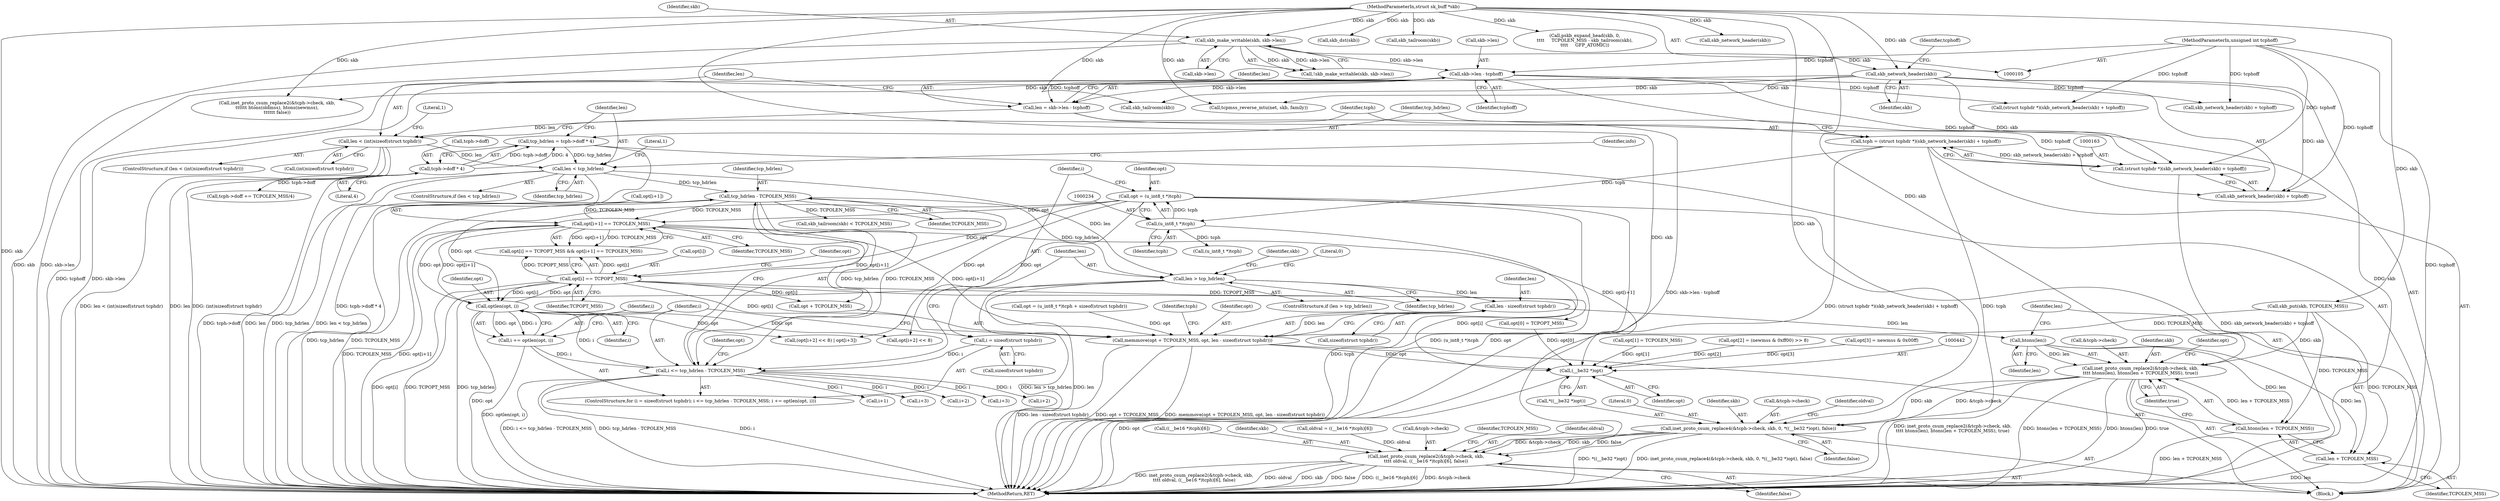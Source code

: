 digraph "1_linux_2638fd0f92d4397884fd991d8f4925cb3f081901@API" {
"1000390" [label="(Call,len - sizeof(struct tcphdr))"];
"1000323" [label="(Call,len > tcp_hdrlen)"];
"1000176" [label="(Call,len < tcp_hdrlen)"];
"1000151" [label="(Call,len < (int)sizeof(struct tcphdr))"];
"1000143" [label="(Call,len = skb->len - tcphoff)"];
"1000145" [label="(Call,skb->len - tcphoff)"];
"1000135" [label="(Call,skb_make_writable(skb, skb->len))"];
"1000106" [label="(MethodParameterIn,struct sk_buff *skb)"];
"1000109" [label="(MethodParameterIn,unsigned int tcphoff)"];
"1000168" [label="(Call,tcp_hdrlen = tcph->doff * 4)"];
"1000170" [label="(Call,tcph->doff * 4)"];
"1000243" [label="(Call,tcp_hdrlen - TCPOLEN_MSS)"];
"1000259" [label="(Call,opt[i+1] == TCPOLEN_MSS)"];
"1000231" [label="(Call,opt = (u_int8_t *)tcph)"];
"1000233" [label="(Call,(u_int8_t *)tcph)"];
"1000160" [label="(Call,tcph = (struct tcphdr *)(skb_network_header(skb) + tcphoff))"];
"1000162" [label="(Call,(struct tcphdr *)(skb_network_header(skb) + tcphoff))"];
"1000165" [label="(Call,skb_network_header(skb))"];
"1000248" [label="(Call,optlen(opt, i))"];
"1000254" [label="(Call,opt[i] == TCPOPT_MSS)"];
"1000241" [label="(Call,i <= tcp_hdrlen - TCPOLEN_MSS)"];
"1000237" [label="(Call,i = sizeof(struct tcphdr))"];
"1000246" [label="(Call,i += optlen(opt, i))"];
"1000385" [label="(Call,memmove(opt + TCPOLEN_MSS, opt, len - sizeof(struct tcphdr)))"];
"1000441" [label="(Call,(__be32 *)opt)"];
"1000400" [label="(Call,htons(len))"];
"1000394" [label="(Call,inet_proto_csum_replace2(&tcph->check, skb,\n\t\t\t\t htons(len), htons(len + TCPOLEN_MSS), true))"];
"1000433" [label="(Call,inet_proto_csum_replace4(&tcph->check, skb, 0, *((__be32 *)opt), false))"];
"1000459" [label="(Call,inet_proto_csum_replace2(&tcph->check, skb,\n\t\t\t\t oldval, ((__be16 *)tcph)[6], false))"];
"1000402" [label="(Call,htons(len + TCPOLEN_MSS))"];
"1000403" [label="(Call,len + TCPOLEN_MSS)"];
"1000331" [label="(Identifier,skb)"];
"1000391" [label="(Identifier,len)"];
"1000354" [label="(Call,skb_put(skb, TCPOLEN_MSS))"];
"1000386" [label="(Call,opt + TCPOLEN_MSS)"];
"1000439" [label="(Literal,0)"];
"1000171" [label="(Call,tcph->doff)"];
"1000232" [label="(Identifier,opt)"];
"1000256" [label="(Identifier,opt)"];
"1000389" [label="(Identifier,opt)"];
"1000377" [label="(Call,opt = (u_int8_t *)tcph + sizeof(struct tcphdr))"];
"1000206" [label="(Call,skb_dst(skb))"];
"1000303" [label="(Call,i+3)"];
"1000274" [label="(Call,i+2)"];
"1000258" [label="(Identifier,TCPOPT_MSS)"];
"1000466" [label="(Call,((__be16 *)tcph)[6])"];
"1000151" [label="(Call,len < (int)sizeof(struct tcphdr))"];
"1000176" [label="(Call,len < tcp_hdrlen)"];
"1000348" [label="(Call,(struct tcphdr *)(skb_network_header(skb) + tcphoff))"];
"1000340" [label="(Call,skb_tailroom(skb))"];
"1000150" [label="(ControlStructure,if (len < (int)sizeof(struct tcphdr)))"];
"1000309" [label="(Call,inet_proto_csum_replace2(&tcph->check, skb,\n\t\t\t\t\t\t htons(oldmss), htons(newmss),\n\t\t\t\t\t\t false))"];
"1000135" [label="(Call,skb_make_writable(skb, skb->len))"];
"1000380" [label="(Call,(u_int8_t *)tcph)"];
"1000464" [label="(Identifier,skb)"];
"1000145" [label="(Call,skb->len - tcphoff)"];
"1000167" [label="(Identifier,tcphoff)"];
"1000390" [label="(Call,len - sizeof(struct tcphdr))"];
"1000395" [label="(Call,&tcph->check)"];
"1000399" [label="(Identifier,skb)"];
"1000241" [label="(Call,i <= tcp_hdrlen - TCPOLEN_MSS)"];
"1000323" [label="(Call,len > tcp_hdrlen)"];
"1000168" [label="(Call,tcp_hdrlen = tcph->doff * 4)"];
"1000236" [label="(ControlStructure,for (i = sizeof(struct tcphdr); i <= tcp_hdrlen - TCPOLEN_MSS; i += optlen(opt, i)))"];
"1000177" [label="(Identifier,len)"];
"1000445" [label="(Call,oldval = ((__be16 *)tcph)[6])"];
"1000460" [label="(Call,&tcph->check)"];
"1000144" [label="(Identifier,len)"];
"1000137" [label="(Call,skb->len)"];
"1000231" [label="(Call,opt = (u_int8_t *)tcph)"];
"1000330" [label="(Call,skb_tailroom(skb))"];
"1000239" [label="(Call,sizeof(struct tcphdr))"];
"1000441" [label="(Call,(__be32 *)opt)"];
"1000473" [label="(Identifier,TCPOLEN_MSS)"];
"1000270" [label="(Call,(opt[i+2] << 8) | opt[i+3])"];
"1000143" [label="(Call,len = skb->len - tcphoff)"];
"1000161" [label="(Identifier,tcph)"];
"1000385" [label="(Call,memmove(opt + TCPOLEN_MSS, opt, len - sizeof(struct tcphdr)))"];
"1000164" [label="(Call,skb_network_header(skb) + tcphoff)"];
"1000335" [label="(Call,pskb_expand_head(skb, 0,\n\t\t\t\t     TCPOLEN_MSS - skb_tailroom(skb),\n\t\t\t\t     GFP_ATOMIC))"];
"1000412" [label="(Call,opt[1] = TCPOLEN_MSS)"];
"1000197" [label="(Call,tcpmss_reverse_mtu(net, skb, family))"];
"1000324" [label="(Identifier,len)"];
"1000409" [label="(Identifier,opt)"];
"1000159" [label="(Literal,1)"];
"1000438" [label="(Identifier,skb)"];
"1000443" [label="(Identifier,opt)"];
"1000392" [label="(Call,sizeof(struct tcphdr))"];
"1000465" [label="(Identifier,oldval)"];
"1000394" [label="(Call,inet_proto_csum_replace2(&tcph->check, skb,\n\t\t\t\t htons(len), htons(len + TCPOLEN_MSS), true))"];
"1000265" [label="(Identifier,TCPOLEN_MSS)"];
"1000255" [label="(Call,opt[i])"];
"1000434" [label="(Call,&tcph->check)"];
"1000325" [label="(Identifier,tcp_hdrlen)"];
"1000248" [label="(Call,optlen(opt, i))"];
"1000329" [label="(Call,skb_tailroom(skb) < TCPOLEN_MSS)"];
"1000162" [label="(Call,(struct tcphdr *)(skb_network_header(skb) + tcphoff))"];
"1000260" [label="(Call,opt[i+1])"];
"1000165" [label="(Call,skb_network_header(skb))"];
"1000397" [label="(Identifier,tcph)"];
"1000417" [label="(Call,opt[2] = (newmss & 0xff00) >> 8)"];
"1000152" [label="(Identifier,len)"];
"1000153" [label="(Call,(int)sizeof(struct tcphdr))"];
"1000433" [label="(Call,inet_proto_csum_replace4(&tcph->check, skb, 0, *((__be32 *)opt), false))"];
"1000146" [label="(Call,skb->len)"];
"1000350" [label="(Call,skb_network_header(skb) + tcphoff)"];
"1000160" [label="(Call,tcph = (struct tcphdr *)(skb_network_header(skb) + tcphoff))"];
"1000185" [label="(Identifier,info)"];
"1000181" [label="(Literal,1)"];
"1000249" [label="(Identifier,opt)"];
"1000244" [label="(Identifier,tcp_hdrlen)"];
"1000261" [label="(Identifier,opt)"];
"1000149" [label="(Identifier,tcphoff)"];
"1000406" [label="(Identifier,true)"];
"1000351" [label="(Call,skb_network_header(skb))"];
"1000233" [label="(Call,(u_int8_t *)tcph)"];
"1000474" [label="(MethodReturn,RET)"];
"1000401" [label="(Identifier,len)"];
"1000169" [label="(Identifier,tcp_hdrlen)"];
"1000106" [label="(MethodParameterIn,struct sk_buff *skb)"];
"1000134" [label="(Call,!skb_make_writable(skb, skb->len))"];
"1000446" [label="(Identifier,oldval)"];
"1000271" [label="(Call,opt[i+2] << 8)"];
"1000166" [label="(Identifier,skb)"];
"1000235" [label="(Identifier,tcph)"];
"1000405" [label="(Identifier,TCPOLEN_MSS)"];
"1000327" [label="(Literal,0)"];
"1000238" [label="(Identifier,i)"];
"1000245" [label="(Identifier,TCPOLEN_MSS)"];
"1000246" [label="(Call,i += optlen(opt, i))"];
"1000262" [label="(Call,i+1)"];
"1000175" [label="(ControlStructure,if (len < tcp_hdrlen))"];
"1000259" [label="(Call,opt[i+1] == TCPOLEN_MSS)"];
"1000250" [label="(Identifier,i)"];
"1000136" [label="(Identifier,skb)"];
"1000242" [label="(Identifier,i)"];
"1000402" [label="(Call,htons(len + TCPOLEN_MSS))"];
"1000471" [label="(Identifier,false)"];
"1000178" [label="(Identifier,tcp_hdrlen)"];
"1000237" [label="(Call,i = sizeof(struct tcphdr))"];
"1000403" [label="(Call,len + TCPOLEN_MSS)"];
"1000280" [label="(Call,i+3)"];
"1000444" [label="(Identifier,false)"];
"1000452" [label="(Call,tcph->doff += TCPOLEN_MSS/4)"];
"1000253" [label="(Call,opt[i] == TCPOPT_MSS && opt[i+1] == TCPOLEN_MSS)"];
"1000243" [label="(Call,tcp_hdrlen - TCPOLEN_MSS)"];
"1000109" [label="(MethodParameterIn,unsigned int tcphoff)"];
"1000400" [label="(Call,htons(len))"];
"1000170" [label="(Call,tcph->doff * 4)"];
"1000292" [label="(Call,i+2)"];
"1000174" [label="(Literal,4)"];
"1000254" [label="(Call,opt[i] == TCPOPT_MSS)"];
"1000247" [label="(Identifier,i)"];
"1000440" [label="(Call,*((__be32 *)opt))"];
"1000426" [label="(Call,opt[3] = newmss & 0x00ff)"];
"1000322" [label="(ControlStructure,if (len > tcp_hdrlen))"];
"1000111" [label="(Block,)"];
"1000459" [label="(Call,inet_proto_csum_replace2(&tcph->check, skb,\n\t\t\t\t oldval, ((__be16 *)tcph)[6], false))"];
"1000407" [label="(Call,opt[0] = TCPOPT_MSS)"];
"1000404" [label="(Identifier,len)"];
"1000390" -> "1000385"  [label="AST: "];
"1000390" -> "1000392"  [label="CFG: "];
"1000391" -> "1000390"  [label="AST: "];
"1000392" -> "1000390"  [label="AST: "];
"1000385" -> "1000390"  [label="CFG: "];
"1000390" -> "1000385"  [label="DDG: len"];
"1000323" -> "1000390"  [label="DDG: len"];
"1000390" -> "1000400"  [label="DDG: len"];
"1000323" -> "1000322"  [label="AST: "];
"1000323" -> "1000325"  [label="CFG: "];
"1000324" -> "1000323"  [label="AST: "];
"1000325" -> "1000323"  [label="AST: "];
"1000327" -> "1000323"  [label="CFG: "];
"1000331" -> "1000323"  [label="CFG: "];
"1000323" -> "1000474"  [label="DDG: len"];
"1000323" -> "1000474"  [label="DDG: tcp_hdrlen"];
"1000323" -> "1000474"  [label="DDG: len > tcp_hdrlen"];
"1000176" -> "1000323"  [label="DDG: len"];
"1000243" -> "1000323"  [label="DDG: tcp_hdrlen"];
"1000176" -> "1000175"  [label="AST: "];
"1000176" -> "1000178"  [label="CFG: "];
"1000177" -> "1000176"  [label="AST: "];
"1000178" -> "1000176"  [label="AST: "];
"1000181" -> "1000176"  [label="CFG: "];
"1000185" -> "1000176"  [label="CFG: "];
"1000176" -> "1000474"  [label="DDG: tcp_hdrlen"];
"1000176" -> "1000474"  [label="DDG: len < tcp_hdrlen"];
"1000176" -> "1000474"  [label="DDG: len"];
"1000151" -> "1000176"  [label="DDG: len"];
"1000168" -> "1000176"  [label="DDG: tcp_hdrlen"];
"1000176" -> "1000243"  [label="DDG: tcp_hdrlen"];
"1000151" -> "1000150"  [label="AST: "];
"1000151" -> "1000153"  [label="CFG: "];
"1000152" -> "1000151"  [label="AST: "];
"1000153" -> "1000151"  [label="AST: "];
"1000159" -> "1000151"  [label="CFG: "];
"1000161" -> "1000151"  [label="CFG: "];
"1000151" -> "1000474"  [label="DDG: len < (int)sizeof(struct tcphdr)"];
"1000151" -> "1000474"  [label="DDG: len"];
"1000151" -> "1000474"  [label="DDG: (int)sizeof(struct tcphdr)"];
"1000143" -> "1000151"  [label="DDG: len"];
"1000143" -> "1000111"  [label="AST: "];
"1000143" -> "1000145"  [label="CFG: "];
"1000144" -> "1000143"  [label="AST: "];
"1000145" -> "1000143"  [label="AST: "];
"1000152" -> "1000143"  [label="CFG: "];
"1000143" -> "1000474"  [label="DDG: skb->len - tcphoff"];
"1000145" -> "1000143"  [label="DDG: skb->len"];
"1000145" -> "1000143"  [label="DDG: tcphoff"];
"1000145" -> "1000149"  [label="CFG: "];
"1000146" -> "1000145"  [label="AST: "];
"1000149" -> "1000145"  [label="AST: "];
"1000145" -> "1000474"  [label="DDG: tcphoff"];
"1000145" -> "1000474"  [label="DDG: skb->len"];
"1000135" -> "1000145"  [label="DDG: skb->len"];
"1000109" -> "1000145"  [label="DDG: tcphoff"];
"1000145" -> "1000162"  [label="DDG: tcphoff"];
"1000145" -> "1000164"  [label="DDG: tcphoff"];
"1000145" -> "1000348"  [label="DDG: tcphoff"];
"1000145" -> "1000350"  [label="DDG: tcphoff"];
"1000135" -> "1000134"  [label="AST: "];
"1000135" -> "1000137"  [label="CFG: "];
"1000136" -> "1000135"  [label="AST: "];
"1000137" -> "1000135"  [label="AST: "];
"1000134" -> "1000135"  [label="CFG: "];
"1000135" -> "1000474"  [label="DDG: skb"];
"1000135" -> "1000474"  [label="DDG: skb->len"];
"1000135" -> "1000134"  [label="DDG: skb"];
"1000135" -> "1000134"  [label="DDG: skb->len"];
"1000106" -> "1000135"  [label="DDG: skb"];
"1000135" -> "1000165"  [label="DDG: skb"];
"1000106" -> "1000105"  [label="AST: "];
"1000106" -> "1000474"  [label="DDG: skb"];
"1000106" -> "1000165"  [label="DDG: skb"];
"1000106" -> "1000197"  [label="DDG: skb"];
"1000106" -> "1000206"  [label="DDG: skb"];
"1000106" -> "1000309"  [label="DDG: skb"];
"1000106" -> "1000330"  [label="DDG: skb"];
"1000106" -> "1000335"  [label="DDG: skb"];
"1000106" -> "1000340"  [label="DDG: skb"];
"1000106" -> "1000351"  [label="DDG: skb"];
"1000106" -> "1000354"  [label="DDG: skb"];
"1000106" -> "1000394"  [label="DDG: skb"];
"1000106" -> "1000433"  [label="DDG: skb"];
"1000106" -> "1000459"  [label="DDG: skb"];
"1000109" -> "1000105"  [label="AST: "];
"1000109" -> "1000474"  [label="DDG: tcphoff"];
"1000109" -> "1000162"  [label="DDG: tcphoff"];
"1000109" -> "1000164"  [label="DDG: tcphoff"];
"1000109" -> "1000348"  [label="DDG: tcphoff"];
"1000109" -> "1000350"  [label="DDG: tcphoff"];
"1000168" -> "1000111"  [label="AST: "];
"1000168" -> "1000170"  [label="CFG: "];
"1000169" -> "1000168"  [label="AST: "];
"1000170" -> "1000168"  [label="AST: "];
"1000177" -> "1000168"  [label="CFG: "];
"1000168" -> "1000474"  [label="DDG: tcph->doff * 4"];
"1000170" -> "1000168"  [label="DDG: tcph->doff"];
"1000170" -> "1000168"  [label="DDG: 4"];
"1000170" -> "1000174"  [label="CFG: "];
"1000171" -> "1000170"  [label="AST: "];
"1000174" -> "1000170"  [label="AST: "];
"1000170" -> "1000474"  [label="DDG: tcph->doff"];
"1000170" -> "1000452"  [label="DDG: tcph->doff"];
"1000243" -> "1000241"  [label="AST: "];
"1000243" -> "1000245"  [label="CFG: "];
"1000244" -> "1000243"  [label="AST: "];
"1000245" -> "1000243"  [label="AST: "];
"1000241" -> "1000243"  [label="CFG: "];
"1000243" -> "1000474"  [label="DDG: tcp_hdrlen"];
"1000243" -> "1000474"  [label="DDG: TCPOLEN_MSS"];
"1000243" -> "1000241"  [label="DDG: tcp_hdrlen"];
"1000243" -> "1000241"  [label="DDG: TCPOLEN_MSS"];
"1000259" -> "1000243"  [label="DDG: TCPOLEN_MSS"];
"1000243" -> "1000259"  [label="DDG: TCPOLEN_MSS"];
"1000243" -> "1000329"  [label="DDG: TCPOLEN_MSS"];
"1000259" -> "1000253"  [label="AST: "];
"1000259" -> "1000265"  [label="CFG: "];
"1000260" -> "1000259"  [label="AST: "];
"1000265" -> "1000259"  [label="AST: "];
"1000253" -> "1000259"  [label="CFG: "];
"1000259" -> "1000474"  [label="DDG: opt[i+1]"];
"1000259" -> "1000474"  [label="DDG: TCPOLEN_MSS"];
"1000259" -> "1000248"  [label="DDG: opt[i+1]"];
"1000259" -> "1000253"  [label="DDG: opt[i+1]"];
"1000259" -> "1000253"  [label="DDG: TCPOLEN_MSS"];
"1000231" -> "1000259"  [label="DDG: opt"];
"1000248" -> "1000259"  [label="DDG: opt"];
"1000259" -> "1000385"  [label="DDG: opt[i+1]"];
"1000259" -> "1000386"  [label="DDG: opt[i+1]"];
"1000259" -> "1000441"  [label="DDG: opt[i+1]"];
"1000231" -> "1000111"  [label="AST: "];
"1000231" -> "1000233"  [label="CFG: "];
"1000232" -> "1000231"  [label="AST: "];
"1000233" -> "1000231"  [label="AST: "];
"1000238" -> "1000231"  [label="CFG: "];
"1000231" -> "1000474"  [label="DDG: (u_int8_t *)tcph"];
"1000231" -> "1000474"  [label="DDG: opt"];
"1000233" -> "1000231"  [label="DDG: tcph"];
"1000231" -> "1000248"  [label="DDG: opt"];
"1000231" -> "1000254"  [label="DDG: opt"];
"1000231" -> "1000271"  [label="DDG: opt"];
"1000231" -> "1000270"  [label="DDG: opt"];
"1000233" -> "1000235"  [label="CFG: "];
"1000234" -> "1000233"  [label="AST: "];
"1000235" -> "1000233"  [label="AST: "];
"1000233" -> "1000474"  [label="DDG: tcph"];
"1000160" -> "1000233"  [label="DDG: tcph"];
"1000233" -> "1000380"  [label="DDG: tcph"];
"1000160" -> "1000111"  [label="AST: "];
"1000160" -> "1000162"  [label="CFG: "];
"1000161" -> "1000160"  [label="AST: "];
"1000162" -> "1000160"  [label="AST: "];
"1000169" -> "1000160"  [label="CFG: "];
"1000160" -> "1000474"  [label="DDG: (struct tcphdr *)(skb_network_header(skb) + tcphoff)"];
"1000160" -> "1000474"  [label="DDG: tcph"];
"1000162" -> "1000160"  [label="DDG: skb_network_header(skb) + tcphoff"];
"1000162" -> "1000164"  [label="CFG: "];
"1000163" -> "1000162"  [label="AST: "];
"1000164" -> "1000162"  [label="AST: "];
"1000162" -> "1000474"  [label="DDG: skb_network_header(skb) + tcphoff"];
"1000165" -> "1000162"  [label="DDG: skb"];
"1000165" -> "1000164"  [label="AST: "];
"1000165" -> "1000166"  [label="CFG: "];
"1000166" -> "1000165"  [label="AST: "];
"1000167" -> "1000165"  [label="CFG: "];
"1000165" -> "1000474"  [label="DDG: skb"];
"1000165" -> "1000164"  [label="DDG: skb"];
"1000165" -> "1000197"  [label="DDG: skb"];
"1000165" -> "1000309"  [label="DDG: skb"];
"1000165" -> "1000330"  [label="DDG: skb"];
"1000248" -> "1000246"  [label="AST: "];
"1000248" -> "1000250"  [label="CFG: "];
"1000249" -> "1000248"  [label="AST: "];
"1000250" -> "1000248"  [label="AST: "];
"1000246" -> "1000248"  [label="CFG: "];
"1000248" -> "1000474"  [label="DDG: opt"];
"1000248" -> "1000246"  [label="DDG: opt"];
"1000248" -> "1000246"  [label="DDG: i"];
"1000254" -> "1000248"  [label="DDG: opt[i]"];
"1000241" -> "1000248"  [label="DDG: i"];
"1000248" -> "1000254"  [label="DDG: opt"];
"1000248" -> "1000271"  [label="DDG: opt"];
"1000248" -> "1000270"  [label="DDG: opt"];
"1000254" -> "1000253"  [label="AST: "];
"1000254" -> "1000258"  [label="CFG: "];
"1000255" -> "1000254"  [label="AST: "];
"1000258" -> "1000254"  [label="AST: "];
"1000261" -> "1000254"  [label="CFG: "];
"1000253" -> "1000254"  [label="CFG: "];
"1000254" -> "1000474"  [label="DDG: opt[i]"];
"1000254" -> "1000474"  [label="DDG: TCPOPT_MSS"];
"1000254" -> "1000253"  [label="DDG: opt[i]"];
"1000254" -> "1000253"  [label="DDG: TCPOPT_MSS"];
"1000254" -> "1000385"  [label="DDG: opt[i]"];
"1000254" -> "1000386"  [label="DDG: opt[i]"];
"1000254" -> "1000407"  [label="DDG: TCPOPT_MSS"];
"1000254" -> "1000441"  [label="DDG: opt[i]"];
"1000241" -> "1000236"  [label="AST: "];
"1000242" -> "1000241"  [label="AST: "];
"1000256" -> "1000241"  [label="CFG: "];
"1000324" -> "1000241"  [label="CFG: "];
"1000241" -> "1000474"  [label="DDG: i"];
"1000241" -> "1000474"  [label="DDG: i <= tcp_hdrlen - TCPOLEN_MSS"];
"1000241" -> "1000474"  [label="DDG: tcp_hdrlen - TCPOLEN_MSS"];
"1000237" -> "1000241"  [label="DDG: i"];
"1000246" -> "1000241"  [label="DDG: i"];
"1000241" -> "1000262"  [label="DDG: i"];
"1000241" -> "1000274"  [label="DDG: i"];
"1000241" -> "1000280"  [label="DDG: i"];
"1000241" -> "1000292"  [label="DDG: i"];
"1000241" -> "1000303"  [label="DDG: i"];
"1000237" -> "1000236"  [label="AST: "];
"1000237" -> "1000239"  [label="CFG: "];
"1000238" -> "1000237"  [label="AST: "];
"1000239" -> "1000237"  [label="AST: "];
"1000242" -> "1000237"  [label="CFG: "];
"1000246" -> "1000236"  [label="AST: "];
"1000247" -> "1000246"  [label="AST: "];
"1000242" -> "1000246"  [label="CFG: "];
"1000246" -> "1000474"  [label="DDG: optlen(opt, i)"];
"1000385" -> "1000111"  [label="AST: "];
"1000386" -> "1000385"  [label="AST: "];
"1000389" -> "1000385"  [label="AST: "];
"1000397" -> "1000385"  [label="CFG: "];
"1000385" -> "1000474"  [label="DDG: len - sizeof(struct tcphdr)"];
"1000385" -> "1000474"  [label="DDG: opt + TCPOLEN_MSS"];
"1000385" -> "1000474"  [label="DDG: memmove(opt + TCPOLEN_MSS, opt, len - sizeof(struct tcphdr))"];
"1000377" -> "1000385"  [label="DDG: opt"];
"1000354" -> "1000385"  [label="DDG: TCPOLEN_MSS"];
"1000385" -> "1000441"  [label="DDG: opt"];
"1000441" -> "1000440"  [label="AST: "];
"1000441" -> "1000443"  [label="CFG: "];
"1000442" -> "1000441"  [label="AST: "];
"1000443" -> "1000441"  [label="AST: "];
"1000440" -> "1000441"  [label="CFG: "];
"1000441" -> "1000474"  [label="DDG: opt"];
"1000407" -> "1000441"  [label="DDG: opt[0]"];
"1000412" -> "1000441"  [label="DDG: opt[1]"];
"1000417" -> "1000441"  [label="DDG: opt[2]"];
"1000426" -> "1000441"  [label="DDG: opt[3]"];
"1000400" -> "1000394"  [label="AST: "];
"1000400" -> "1000401"  [label="CFG: "];
"1000401" -> "1000400"  [label="AST: "];
"1000404" -> "1000400"  [label="CFG: "];
"1000400" -> "1000394"  [label="DDG: len"];
"1000400" -> "1000402"  [label="DDG: len"];
"1000400" -> "1000403"  [label="DDG: len"];
"1000394" -> "1000111"  [label="AST: "];
"1000394" -> "1000406"  [label="CFG: "];
"1000395" -> "1000394"  [label="AST: "];
"1000399" -> "1000394"  [label="AST: "];
"1000402" -> "1000394"  [label="AST: "];
"1000406" -> "1000394"  [label="AST: "];
"1000409" -> "1000394"  [label="CFG: "];
"1000394" -> "1000474"  [label="DDG: inet_proto_csum_replace2(&tcph->check, skb,\n\t\t\t\t htons(len), htons(len + TCPOLEN_MSS), true)"];
"1000394" -> "1000474"  [label="DDG: htons(len + TCPOLEN_MSS)"];
"1000394" -> "1000474"  [label="DDG: htons(len)"];
"1000394" -> "1000474"  [label="DDG: true"];
"1000354" -> "1000394"  [label="DDG: skb"];
"1000402" -> "1000394"  [label="DDG: len + TCPOLEN_MSS"];
"1000394" -> "1000433"  [label="DDG: &tcph->check"];
"1000394" -> "1000433"  [label="DDG: skb"];
"1000433" -> "1000111"  [label="AST: "];
"1000433" -> "1000444"  [label="CFG: "];
"1000434" -> "1000433"  [label="AST: "];
"1000438" -> "1000433"  [label="AST: "];
"1000439" -> "1000433"  [label="AST: "];
"1000440" -> "1000433"  [label="AST: "];
"1000444" -> "1000433"  [label="AST: "];
"1000446" -> "1000433"  [label="CFG: "];
"1000433" -> "1000474"  [label="DDG: *((__be32 *)opt)"];
"1000433" -> "1000474"  [label="DDG: inet_proto_csum_replace4(&tcph->check, skb, 0, *((__be32 *)opt), false)"];
"1000433" -> "1000459"  [label="DDG: &tcph->check"];
"1000433" -> "1000459"  [label="DDG: skb"];
"1000433" -> "1000459"  [label="DDG: false"];
"1000459" -> "1000111"  [label="AST: "];
"1000459" -> "1000471"  [label="CFG: "];
"1000460" -> "1000459"  [label="AST: "];
"1000464" -> "1000459"  [label="AST: "];
"1000465" -> "1000459"  [label="AST: "];
"1000466" -> "1000459"  [label="AST: "];
"1000471" -> "1000459"  [label="AST: "];
"1000473" -> "1000459"  [label="CFG: "];
"1000459" -> "1000474"  [label="DDG: &tcph->check"];
"1000459" -> "1000474"  [label="DDG: inet_proto_csum_replace2(&tcph->check, skb,\n\t\t\t\t oldval, ((__be16 *)tcph)[6], false)"];
"1000459" -> "1000474"  [label="DDG: oldval"];
"1000459" -> "1000474"  [label="DDG: skb"];
"1000459" -> "1000474"  [label="DDG: false"];
"1000459" -> "1000474"  [label="DDG: ((__be16 *)tcph)[6]"];
"1000445" -> "1000459"  [label="DDG: oldval"];
"1000402" -> "1000403"  [label="CFG: "];
"1000403" -> "1000402"  [label="AST: "];
"1000406" -> "1000402"  [label="CFG: "];
"1000402" -> "1000474"  [label="DDG: len + TCPOLEN_MSS"];
"1000354" -> "1000402"  [label="DDG: TCPOLEN_MSS"];
"1000403" -> "1000405"  [label="CFG: "];
"1000404" -> "1000403"  [label="AST: "];
"1000405" -> "1000403"  [label="AST: "];
"1000403" -> "1000474"  [label="DDG: len"];
"1000354" -> "1000403"  [label="DDG: TCPOLEN_MSS"];
}
